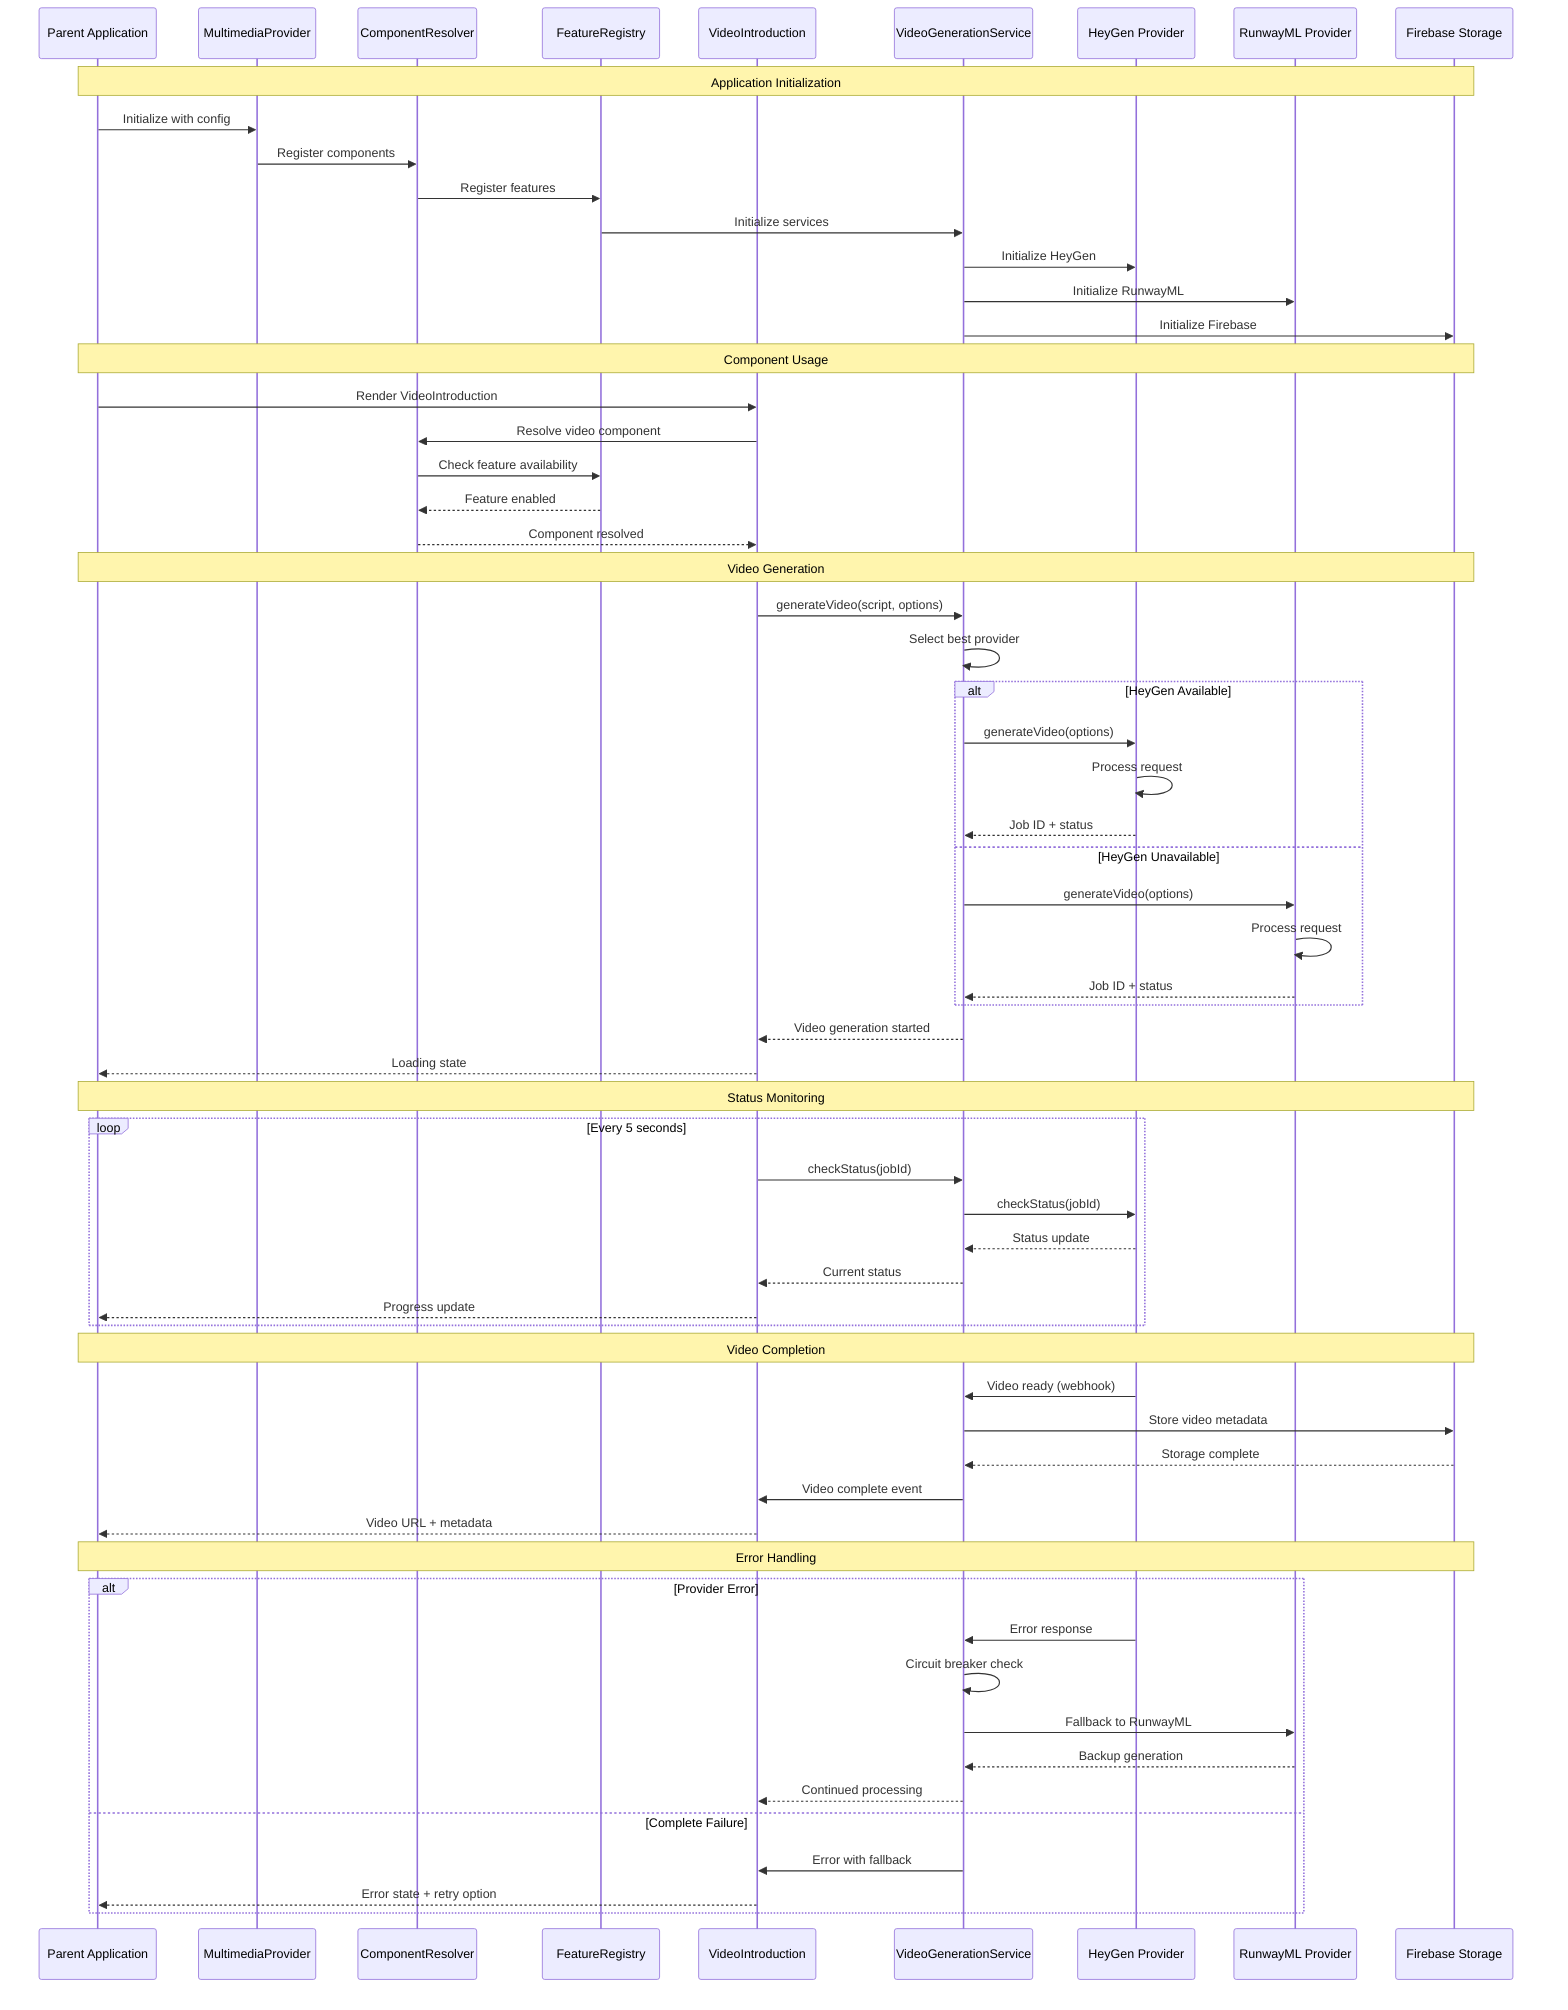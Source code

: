 sequenceDiagram
    %% CVPlus Multimedia Module - Integration Flow
    
    participant PA as Parent Application
    participant MP as MultimediaProvider
    participant CR as ComponentResolver
    participant FR as FeatureRegistry
    participant VI as VideoIntroduction
    participant VGS as VideoGenerationService
    participant HG as HeyGen Provider
    participant RM as RunwayML Provider
    participant FB as Firebase Storage
    
    %% Initialization Flow
    Note over PA,FB: Application Initialization
    PA->>MP: Initialize with config
    MP->>CR: Register components
    CR->>FR: Register features
    FR->>VGS: Initialize services
    VGS->>HG: Initialize HeyGen
    VGS->>RM: Initialize RunwayML
    VGS->>FB: Initialize Firebase
    
    %% Component Usage Flow
    Note over PA,FB: Component Usage
    PA->>VI: Render VideoIntroduction
    VI->>CR: Resolve video component
    CR->>FR: Check feature availability
    FR-->>CR: Feature enabled
    CR-->>VI: Component resolved
    
    %% Service Interaction Flow
    Note over PA,FB: Video Generation
    VI->>VGS: generateVideo(script, options)
    VGS->>VGS: Select best provider
    
    alt HeyGen Available
        VGS->>HG: generateVideo(options)
        HG->>HG: Process request
        HG-->>VGS: Job ID + status
    else HeyGen Unavailable
        VGS->>RM: generateVideo(options)
        RM->>RM: Process request
        RM-->>VGS: Job ID + status
    end
    
    VGS-->>VI: Video generation started
    VI-->>PA: Loading state
    
    %% Status Polling Flow
    Note over PA,FB: Status Monitoring
    loop Every 5 seconds
        VI->>VGS: checkStatus(jobId)
        VGS->>HG: checkStatus(jobId)
        HG-->>VGS: Status update
        VGS-->>VI: Current status
        VI-->>PA: Progress update
    end
    
    %% Completion Flow
    Note over PA,FB: Video Completion
    HG->>VGS: Video ready (webhook)
    VGS->>FB: Store video metadata
    FB-->>VGS: Storage complete
    VGS->>VI: Video complete event
    VI-->>PA: Video URL + metadata
    
    %% Error Recovery Flow
    Note over PA,FB: Error Handling
    alt Provider Error
        HG->>VGS: Error response
        VGS->>VGS: Circuit breaker check
        VGS->>RM: Fallback to RunwayML
        RM-->>VGS: Backup generation
        VGS-->>VI: Continued processing
    else Complete Failure
        VGS->>VI: Error with fallback
        VI-->>PA: Error state + retry option
    end